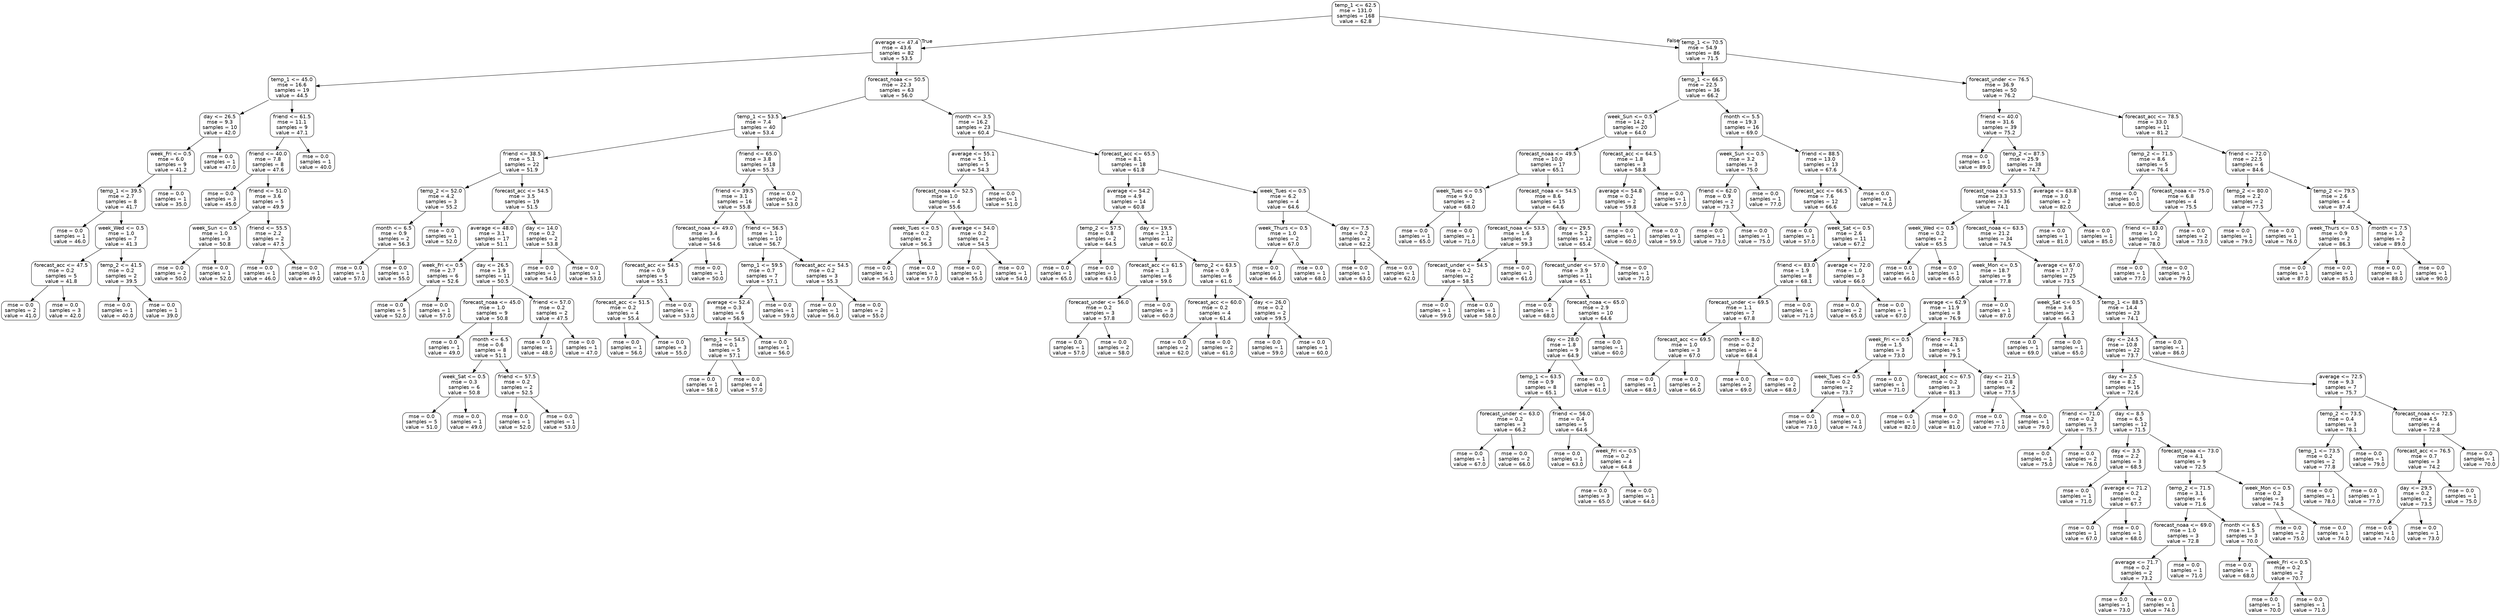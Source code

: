 digraph Tree {
node [shape=box, style="rounded", color="black", fontname=helvetica] ;
edge [fontname=helvetica] ;
0 [label="temp_1 <= 62.5\nmse = 131.0\nsamples = 168\nvalue = 62.8"] ;
1 [label="average <= 47.4\nmse = 43.6\nsamples = 82\nvalue = 53.5"] ;
0 -> 1 [labeldistance=2.5, labelangle=45, headlabel="True"] ;
2 [label="temp_1 <= 45.0\nmse = 16.6\nsamples = 19\nvalue = 44.5"] ;
1 -> 2 ;
3 [label="day <= 26.5\nmse = 9.3\nsamples = 10\nvalue = 42.0"] ;
2 -> 3 ;
4 [label="week_Fri <= 0.5\nmse = 6.0\nsamples = 9\nvalue = 41.2"] ;
3 -> 4 ;
5 [label="temp_1 <= 39.5\nmse = 2.7\nsamples = 8\nvalue = 41.7"] ;
4 -> 5 ;
6 [label="mse = 0.0\nsamples = 1\nvalue = 46.0"] ;
5 -> 6 ;
7 [label="week_Wed <= 0.5\nmse = 1.0\nsamples = 7\nvalue = 41.3"] ;
5 -> 7 ;
8 [label="forecast_acc <= 47.5\nmse = 0.2\nsamples = 5\nvalue = 41.8"] ;
7 -> 8 ;
9 [label="mse = 0.0\nsamples = 2\nvalue = 41.0"] ;
8 -> 9 ;
10 [label="mse = 0.0\nsamples = 3\nvalue = 42.0"] ;
8 -> 10 ;
11 [label="temp_2 <= 41.5\nmse = 0.2\nsamples = 2\nvalue = 39.5"] ;
7 -> 11 ;
12 [label="mse = 0.0\nsamples = 1\nvalue = 40.0"] ;
11 -> 12 ;
13 [label="mse = 0.0\nsamples = 1\nvalue = 39.0"] ;
11 -> 13 ;
14 [label="mse = 0.0\nsamples = 1\nvalue = 35.0"] ;
4 -> 14 ;
15 [label="mse = 0.0\nsamples = 1\nvalue = 47.0"] ;
3 -> 15 ;
16 [label="friend <= 61.5\nmse = 11.1\nsamples = 9\nvalue = 47.1"] ;
2 -> 16 ;
17 [label="friend <= 40.0\nmse = 7.8\nsamples = 8\nvalue = 47.6"] ;
16 -> 17 ;
18 [label="mse = 0.0\nsamples = 3\nvalue = 45.0"] ;
17 -> 18 ;
19 [label="friend <= 51.0\nmse = 3.6\nsamples = 5\nvalue = 49.9"] ;
17 -> 19 ;
20 [label="week_Sun <= 0.5\nmse = 1.0\nsamples = 3\nvalue = 50.8"] ;
19 -> 20 ;
21 [label="mse = 0.0\nsamples = 2\nvalue = 50.0"] ;
20 -> 21 ;
22 [label="mse = 0.0\nsamples = 1\nvalue = 52.0"] ;
20 -> 22 ;
23 [label="friend <= 55.5\nmse = 2.2\nsamples = 2\nvalue = 47.5"] ;
19 -> 23 ;
24 [label="mse = 0.0\nsamples = 1\nvalue = 46.0"] ;
23 -> 24 ;
25 [label="mse = 0.0\nsamples = 1\nvalue = 49.0"] ;
23 -> 25 ;
26 [label="mse = 0.0\nsamples = 1\nvalue = 40.0"] ;
16 -> 26 ;
27 [label="forecast_noaa <= 50.5\nmse = 22.3\nsamples = 63\nvalue = 56.0"] ;
1 -> 27 ;
28 [label="temp_1 <= 53.5\nmse = 7.4\nsamples = 40\nvalue = 53.4"] ;
27 -> 28 ;
29 [label="friend <= 38.5\nmse = 5.1\nsamples = 22\nvalue = 51.9"] ;
28 -> 29 ;
30 [label="temp_2 <= 52.0\nmse = 4.2\nsamples = 3\nvalue = 55.2"] ;
29 -> 30 ;
31 [label="month <= 6.5\nmse = 0.9\nsamples = 2\nvalue = 56.3"] ;
30 -> 31 ;
32 [label="mse = 0.0\nsamples = 1\nvalue = 57.0"] ;
31 -> 32 ;
33 [label="mse = 0.0\nsamples = 1\nvalue = 55.0"] ;
31 -> 33 ;
34 [label="mse = 0.0\nsamples = 1\nvalue = 52.0"] ;
30 -> 34 ;
35 [label="forecast_acc <= 54.5\nmse = 3.5\nsamples = 19\nvalue = 51.5"] ;
29 -> 35 ;
36 [label="average <= 48.0\nmse = 3.1\nsamples = 17\nvalue = 51.1"] ;
35 -> 36 ;
37 [label="week_Fri <= 0.5\nmse = 2.7\nsamples = 6\nvalue = 52.6"] ;
36 -> 37 ;
38 [label="mse = 0.0\nsamples = 5\nvalue = 52.0"] ;
37 -> 38 ;
39 [label="mse = 0.0\nsamples = 1\nvalue = 57.0"] ;
37 -> 39 ;
40 [label="day <= 26.5\nmse = 1.9\nsamples = 11\nvalue = 50.5"] ;
36 -> 40 ;
41 [label="forecast_noaa <= 45.0\nmse = 1.0\nsamples = 9\nvalue = 50.8"] ;
40 -> 41 ;
42 [label="mse = 0.0\nsamples = 1\nvalue = 49.0"] ;
41 -> 42 ;
43 [label="month <= 6.5\nmse = 0.6\nsamples = 8\nvalue = 51.1"] ;
41 -> 43 ;
44 [label="week_Sat <= 0.5\nmse = 0.3\nsamples = 6\nvalue = 50.8"] ;
43 -> 44 ;
45 [label="mse = 0.0\nsamples = 5\nvalue = 51.0"] ;
44 -> 45 ;
46 [label="mse = 0.0\nsamples = 1\nvalue = 49.0"] ;
44 -> 46 ;
47 [label="friend <= 57.5\nmse = 0.2\nsamples = 2\nvalue = 52.5"] ;
43 -> 47 ;
48 [label="mse = 0.0\nsamples = 1\nvalue = 52.0"] ;
47 -> 48 ;
49 [label="mse = 0.0\nsamples = 1\nvalue = 53.0"] ;
47 -> 49 ;
50 [label="friend <= 57.0\nmse = 0.2\nsamples = 2\nvalue = 47.5"] ;
40 -> 50 ;
51 [label="mse = 0.0\nsamples = 1\nvalue = 48.0"] ;
50 -> 51 ;
52 [label="mse = 0.0\nsamples = 1\nvalue = 47.0"] ;
50 -> 52 ;
53 [label="day <= 14.0\nmse = 0.2\nsamples = 2\nvalue = 53.8"] ;
35 -> 53 ;
54 [label="mse = 0.0\nsamples = 1\nvalue = 54.0"] ;
53 -> 54 ;
55 [label="mse = 0.0\nsamples = 1\nvalue = 53.0"] ;
53 -> 55 ;
56 [label="friend <= 65.0\nmse = 3.8\nsamples = 18\nvalue = 55.3"] ;
28 -> 56 ;
57 [label="friend <= 39.5\nmse = 3.1\nsamples = 16\nvalue = 55.8"] ;
56 -> 57 ;
58 [label="forecast_noaa <= 49.0\nmse = 3.4\nsamples = 6\nvalue = 54.6"] ;
57 -> 58 ;
59 [label="forecast_acc <= 54.5\nmse = 0.9\nsamples = 5\nvalue = 55.1"] ;
58 -> 59 ;
60 [label="forecast_acc <= 51.5\nmse = 0.2\nsamples = 4\nvalue = 55.4"] ;
59 -> 60 ;
61 [label="mse = 0.0\nsamples = 1\nvalue = 56.0"] ;
60 -> 61 ;
62 [label="mse = 0.0\nsamples = 3\nvalue = 55.0"] ;
60 -> 62 ;
63 [label="mse = 0.0\nsamples = 1\nvalue = 53.0"] ;
59 -> 63 ;
64 [label="mse = 0.0\nsamples = 1\nvalue = 50.0"] ;
58 -> 64 ;
65 [label="friend <= 56.5\nmse = 1.1\nsamples = 10\nvalue = 56.7"] ;
57 -> 65 ;
66 [label="temp_1 <= 59.5\nmse = 0.7\nsamples = 7\nvalue = 57.1"] ;
65 -> 66 ;
67 [label="average <= 52.4\nmse = 0.3\nsamples = 6\nvalue = 56.9"] ;
66 -> 67 ;
68 [label="temp_1 <= 54.5\nmse = 0.1\nsamples = 5\nvalue = 57.1"] ;
67 -> 68 ;
69 [label="mse = 0.0\nsamples = 1\nvalue = 58.0"] ;
68 -> 69 ;
70 [label="mse = 0.0\nsamples = 4\nvalue = 57.0"] ;
68 -> 70 ;
71 [label="mse = 0.0\nsamples = 1\nvalue = 56.0"] ;
67 -> 71 ;
72 [label="mse = 0.0\nsamples = 1\nvalue = 59.0"] ;
66 -> 72 ;
73 [label="forecast_acc <= 54.5\nmse = 0.2\nsamples = 3\nvalue = 55.3"] ;
65 -> 73 ;
74 [label="mse = 0.0\nsamples = 1\nvalue = 56.0"] ;
73 -> 74 ;
75 [label="mse = 0.0\nsamples = 2\nvalue = 55.0"] ;
73 -> 75 ;
76 [label="mse = 0.0\nsamples = 2\nvalue = 53.0"] ;
56 -> 76 ;
77 [label="month <= 3.5\nmse = 16.2\nsamples = 23\nvalue = 60.4"] ;
27 -> 77 ;
78 [label="average <= 55.1\nmse = 5.1\nsamples = 5\nvalue = 54.3"] ;
77 -> 78 ;
79 [label="forecast_noaa <= 52.5\nmse = 1.0\nsamples = 4\nvalue = 55.6"] ;
78 -> 79 ;
80 [label="week_Tues <= 0.5\nmse = 0.2\nsamples = 2\nvalue = 56.3"] ;
79 -> 80 ;
81 [label="mse = 0.0\nsamples = 1\nvalue = 56.0"] ;
80 -> 81 ;
82 [label="mse = 0.0\nsamples = 1\nvalue = 57.0"] ;
80 -> 82 ;
83 [label="average <= 54.0\nmse = 0.2\nsamples = 2\nvalue = 54.5"] ;
79 -> 83 ;
84 [label="mse = 0.0\nsamples = 1\nvalue = 55.0"] ;
83 -> 84 ;
85 [label="mse = 0.0\nsamples = 1\nvalue = 54.0"] ;
83 -> 85 ;
86 [label="mse = 0.0\nsamples = 1\nvalue = 51.0"] ;
78 -> 86 ;
87 [label="forecast_acc <= 65.5\nmse = 8.1\nsamples = 18\nvalue = 61.8"] ;
77 -> 87 ;
88 [label="average <= 54.2\nmse = 4.9\nsamples = 14\nvalue = 60.8"] ;
87 -> 88 ;
89 [label="temp_2 <= 57.5\nmse = 0.8\nsamples = 2\nvalue = 64.5"] ;
88 -> 89 ;
90 [label="mse = 0.0\nsamples = 1\nvalue = 65.0"] ;
89 -> 90 ;
91 [label="mse = 0.0\nsamples = 1\nvalue = 63.0"] ;
89 -> 91 ;
92 [label="day <= 19.5\nmse = 2.1\nsamples = 12\nvalue = 60.0"] ;
88 -> 92 ;
93 [label="forecast_acc <= 61.5\nmse = 1.3\nsamples = 6\nvalue = 59.0"] ;
92 -> 93 ;
94 [label="forecast_under <= 56.0\nmse = 0.2\nsamples = 3\nvalue = 57.8"] ;
93 -> 94 ;
95 [label="mse = 0.0\nsamples = 1\nvalue = 57.0"] ;
94 -> 95 ;
96 [label="mse = 0.0\nsamples = 2\nvalue = 58.0"] ;
94 -> 96 ;
97 [label="mse = 0.0\nsamples = 3\nvalue = 60.0"] ;
93 -> 97 ;
98 [label="temp_2 <= 63.5\nmse = 0.9\nsamples = 6\nvalue = 61.0"] ;
92 -> 98 ;
99 [label="forecast_acc <= 60.0\nmse = 0.2\nsamples = 4\nvalue = 61.4"] ;
98 -> 99 ;
100 [label="mse = 0.0\nsamples = 2\nvalue = 62.0"] ;
99 -> 100 ;
101 [label="mse = 0.0\nsamples = 2\nvalue = 61.0"] ;
99 -> 101 ;
102 [label="day <= 26.0\nmse = 0.2\nsamples = 2\nvalue = 59.5"] ;
98 -> 102 ;
103 [label="mse = 0.0\nsamples = 1\nvalue = 59.0"] ;
102 -> 103 ;
104 [label="mse = 0.0\nsamples = 1\nvalue = 60.0"] ;
102 -> 104 ;
105 [label="week_Tues <= 0.5\nmse = 6.2\nsamples = 4\nvalue = 64.6"] ;
87 -> 105 ;
106 [label="week_Thurs <= 0.5\nmse = 1.0\nsamples = 2\nvalue = 67.0"] ;
105 -> 106 ;
107 [label="mse = 0.0\nsamples = 1\nvalue = 66.0"] ;
106 -> 107 ;
108 [label="mse = 0.0\nsamples = 1\nvalue = 68.0"] ;
106 -> 108 ;
109 [label="day <= 7.5\nmse = 0.2\nsamples = 2\nvalue = 62.2"] ;
105 -> 109 ;
110 [label="mse = 0.0\nsamples = 1\nvalue = 63.0"] ;
109 -> 110 ;
111 [label="mse = 0.0\nsamples = 1\nvalue = 62.0"] ;
109 -> 111 ;
112 [label="temp_1 <= 70.5\nmse = 54.9\nsamples = 86\nvalue = 71.5"] ;
0 -> 112 [labeldistance=2.5, labelangle=-45, headlabel="False"] ;
113 [label="temp_1 <= 66.5\nmse = 22.5\nsamples = 36\nvalue = 66.2"] ;
112 -> 113 ;
114 [label="week_Sun <= 0.5\nmse = 14.2\nsamples = 20\nvalue = 64.0"] ;
113 -> 114 ;
115 [label="forecast_noaa <= 49.5\nmse = 10.0\nsamples = 17\nvalue = 65.1"] ;
114 -> 115 ;
116 [label="week_Tues <= 0.5\nmse = 9.0\nsamples = 2\nvalue = 68.0"] ;
115 -> 116 ;
117 [label="mse = 0.0\nsamples = 1\nvalue = 65.0"] ;
116 -> 117 ;
118 [label="mse = 0.0\nsamples = 1\nvalue = 71.0"] ;
116 -> 118 ;
119 [label="forecast_noaa <= 54.5\nmse = 8.6\nsamples = 15\nvalue = 64.6"] ;
115 -> 119 ;
120 [label="forecast_noaa <= 53.5\nmse = 1.6\nsamples = 3\nvalue = 59.3"] ;
119 -> 120 ;
121 [label="forecast_under <= 54.5\nmse = 0.2\nsamples = 2\nvalue = 58.5"] ;
120 -> 121 ;
122 [label="mse = 0.0\nsamples = 1\nvalue = 59.0"] ;
121 -> 122 ;
123 [label="mse = 0.0\nsamples = 1\nvalue = 58.0"] ;
121 -> 123 ;
124 [label="mse = 0.0\nsamples = 1\nvalue = 61.0"] ;
120 -> 124 ;
125 [label="day <= 29.5\nmse = 5.2\nsamples = 12\nvalue = 65.4"] ;
119 -> 125 ;
126 [label="forecast_under <= 57.0\nmse = 3.9\nsamples = 11\nvalue = 65.1"] ;
125 -> 126 ;
127 [label="mse = 0.0\nsamples = 1\nvalue = 68.0"] ;
126 -> 127 ;
128 [label="forecast_noaa <= 65.0\nmse = 2.9\nsamples = 10\nvalue = 64.6"] ;
126 -> 128 ;
129 [label="day <= 28.0\nmse = 1.8\nsamples = 9\nvalue = 64.9"] ;
128 -> 129 ;
130 [label="temp_1 <= 63.5\nmse = 0.9\nsamples = 8\nvalue = 65.1"] ;
129 -> 130 ;
131 [label="forecast_under <= 63.0\nmse = 0.2\nsamples = 3\nvalue = 66.2"] ;
130 -> 131 ;
132 [label="mse = 0.0\nsamples = 1\nvalue = 67.0"] ;
131 -> 132 ;
133 [label="mse = 0.0\nsamples = 2\nvalue = 66.0"] ;
131 -> 133 ;
134 [label="friend <= 56.0\nmse = 0.4\nsamples = 5\nvalue = 64.6"] ;
130 -> 134 ;
135 [label="mse = 0.0\nsamples = 1\nvalue = 63.0"] ;
134 -> 135 ;
136 [label="week_Fri <= 0.5\nmse = 0.2\nsamples = 4\nvalue = 64.8"] ;
134 -> 136 ;
137 [label="mse = 0.0\nsamples = 3\nvalue = 65.0"] ;
136 -> 137 ;
138 [label="mse = 0.0\nsamples = 1\nvalue = 64.0"] ;
136 -> 138 ;
139 [label="mse = 0.0\nsamples = 1\nvalue = 61.0"] ;
129 -> 139 ;
140 [label="mse = 0.0\nsamples = 1\nvalue = 60.0"] ;
128 -> 140 ;
141 [label="mse = 0.0\nsamples = 1\nvalue = 71.0"] ;
125 -> 141 ;
142 [label="forecast_acc <= 64.5\nmse = 1.8\nsamples = 3\nvalue = 58.8"] ;
114 -> 142 ;
143 [label="average <= 54.8\nmse = 0.2\nsamples = 2\nvalue = 59.8"] ;
142 -> 143 ;
144 [label="mse = 0.0\nsamples = 1\nvalue = 60.0"] ;
143 -> 144 ;
145 [label="mse = 0.0\nsamples = 1\nvalue = 59.0"] ;
143 -> 145 ;
146 [label="mse = 0.0\nsamples = 1\nvalue = 57.0"] ;
142 -> 146 ;
147 [label="month <= 5.5\nmse = 19.3\nsamples = 16\nvalue = 69.0"] ;
113 -> 147 ;
148 [label="week_Sun <= 0.5\nmse = 3.2\nsamples = 3\nvalue = 75.0"] ;
147 -> 148 ;
149 [label="friend <= 62.0\nmse = 0.9\nsamples = 2\nvalue = 73.7"] ;
148 -> 149 ;
150 [label="mse = 0.0\nsamples = 1\nvalue = 73.0"] ;
149 -> 150 ;
151 [label="mse = 0.0\nsamples = 1\nvalue = 75.0"] ;
149 -> 151 ;
152 [label="mse = 0.0\nsamples = 1\nvalue = 77.0"] ;
148 -> 152 ;
153 [label="friend <= 88.5\nmse = 13.0\nsamples = 13\nvalue = 67.6"] ;
147 -> 153 ;
154 [label="forecast_acc <= 66.5\nmse = 7.6\nsamples = 12\nvalue = 66.6"] ;
153 -> 154 ;
155 [label="mse = 0.0\nsamples = 1\nvalue = 57.0"] ;
154 -> 155 ;
156 [label="week_Sat <= 0.5\nmse = 2.6\nsamples = 11\nvalue = 67.2"] ;
154 -> 156 ;
157 [label="friend <= 83.0\nmse = 1.9\nsamples = 8\nvalue = 68.1"] ;
156 -> 157 ;
158 [label="forecast_under <= 69.5\nmse = 1.1\nsamples = 7\nvalue = 67.8"] ;
157 -> 158 ;
159 [label="forecast_acc <= 69.5\nmse = 1.0\nsamples = 3\nvalue = 67.0"] ;
158 -> 159 ;
160 [label="mse = 0.0\nsamples = 1\nvalue = 68.0"] ;
159 -> 160 ;
161 [label="mse = 0.0\nsamples = 2\nvalue = 66.0"] ;
159 -> 161 ;
162 [label="month <= 8.0\nmse = 0.2\nsamples = 4\nvalue = 68.4"] ;
158 -> 162 ;
163 [label="mse = 0.0\nsamples = 2\nvalue = 69.0"] ;
162 -> 163 ;
164 [label="mse = 0.0\nsamples = 2\nvalue = 68.0"] ;
162 -> 164 ;
165 [label="mse = 0.0\nsamples = 1\nvalue = 71.0"] ;
157 -> 165 ;
166 [label="average <= 72.0\nmse = 1.0\nsamples = 3\nvalue = 66.0"] ;
156 -> 166 ;
167 [label="mse = 0.0\nsamples = 2\nvalue = 65.0"] ;
166 -> 167 ;
168 [label="mse = 0.0\nsamples = 1\nvalue = 67.0"] ;
166 -> 168 ;
169 [label="mse = 0.0\nsamples = 1\nvalue = 74.0"] ;
153 -> 169 ;
170 [label="forecast_under <= 76.5\nmse = 36.9\nsamples = 50\nvalue = 76.2"] ;
112 -> 170 ;
171 [label="friend <= 40.0\nmse = 31.6\nsamples = 39\nvalue = 75.2"] ;
170 -> 171 ;
172 [label="mse = 0.0\nsamples = 1\nvalue = 89.0"] ;
171 -> 172 ;
173 [label="temp_2 <= 87.5\nmse = 25.9\nsamples = 38\nvalue = 74.7"] ;
171 -> 173 ;
174 [label="forecast_noaa <= 53.5\nmse = 23.3\nsamples = 36\nvalue = 74.1"] ;
173 -> 174 ;
175 [label="week_Wed <= 0.5\nmse = 0.2\nsamples = 2\nvalue = 65.5"] ;
174 -> 175 ;
176 [label="mse = 0.0\nsamples = 1\nvalue = 66.0"] ;
175 -> 176 ;
177 [label="mse = 0.0\nsamples = 1\nvalue = 65.0"] ;
175 -> 177 ;
178 [label="forecast_noaa <= 63.5\nmse = 21.2\nsamples = 34\nvalue = 74.5"] ;
174 -> 178 ;
179 [label="week_Mon <= 0.5\nmse = 18.7\nsamples = 9\nvalue = 77.8"] ;
178 -> 179 ;
180 [label="average <= 62.9\nmse = 11.9\nsamples = 8\nvalue = 76.9"] ;
179 -> 180 ;
181 [label="week_Fri <= 0.5\nmse = 1.5\nsamples = 3\nvalue = 73.0"] ;
180 -> 181 ;
182 [label="week_Tues <= 0.5\nmse = 0.2\nsamples = 2\nvalue = 73.7"] ;
181 -> 182 ;
183 [label="mse = 0.0\nsamples = 1\nvalue = 73.0"] ;
182 -> 183 ;
184 [label="mse = 0.0\nsamples = 1\nvalue = 74.0"] ;
182 -> 184 ;
185 [label="mse = 0.0\nsamples = 1\nvalue = 71.0"] ;
181 -> 185 ;
186 [label="friend <= 78.5\nmse = 4.1\nsamples = 5\nvalue = 79.1"] ;
180 -> 186 ;
187 [label="forecast_acc <= 67.5\nmse = 0.2\nsamples = 3\nvalue = 81.3"] ;
186 -> 187 ;
188 [label="mse = 0.0\nsamples = 1\nvalue = 82.0"] ;
187 -> 188 ;
189 [label="mse = 0.0\nsamples = 2\nvalue = 81.0"] ;
187 -> 189 ;
190 [label="day <= 21.5\nmse = 0.8\nsamples = 2\nvalue = 77.5"] ;
186 -> 190 ;
191 [label="mse = 0.0\nsamples = 1\nvalue = 77.0"] ;
190 -> 191 ;
192 [label="mse = 0.0\nsamples = 1\nvalue = 79.0"] ;
190 -> 192 ;
193 [label="mse = 0.0\nsamples = 1\nvalue = 87.0"] ;
179 -> 193 ;
194 [label="average <= 67.0\nmse = 17.7\nsamples = 25\nvalue = 73.5"] ;
178 -> 194 ;
195 [label="week_Sat <= 0.5\nmse = 3.6\nsamples = 2\nvalue = 66.3"] ;
194 -> 195 ;
196 [label="mse = 0.0\nsamples = 1\nvalue = 69.0"] ;
195 -> 196 ;
197 [label="mse = 0.0\nsamples = 1\nvalue = 65.0"] ;
195 -> 197 ;
198 [label="temp_1 <= 88.5\nmse = 14.4\nsamples = 23\nvalue = 74.1"] ;
194 -> 198 ;
199 [label="day <= 24.5\nmse = 10.8\nsamples = 22\nvalue = 73.7"] ;
198 -> 199 ;
200 [label="day <= 2.5\nmse = 8.2\nsamples = 15\nvalue = 72.6"] ;
199 -> 200 ;
201 [label="friend <= 71.0\nmse = 0.2\nsamples = 3\nvalue = 75.7"] ;
200 -> 201 ;
202 [label="mse = 0.0\nsamples = 1\nvalue = 75.0"] ;
201 -> 202 ;
203 [label="mse = 0.0\nsamples = 2\nvalue = 76.0"] ;
201 -> 203 ;
204 [label="day <= 8.5\nmse = 6.5\nsamples = 12\nvalue = 71.5"] ;
200 -> 204 ;
205 [label="day <= 3.5\nmse = 2.2\nsamples = 3\nvalue = 68.5"] ;
204 -> 205 ;
206 [label="mse = 0.0\nsamples = 1\nvalue = 71.0"] ;
205 -> 206 ;
207 [label="average <= 71.2\nmse = 0.2\nsamples = 2\nvalue = 67.7"] ;
205 -> 207 ;
208 [label="mse = 0.0\nsamples = 1\nvalue = 67.0"] ;
207 -> 208 ;
209 [label="mse = 0.0\nsamples = 1\nvalue = 68.0"] ;
207 -> 209 ;
210 [label="forecast_noaa <= 73.0\nmse = 4.1\nsamples = 9\nvalue = 72.5"] ;
204 -> 210 ;
211 [label="temp_2 <= 71.5\nmse = 3.1\nsamples = 6\nvalue = 71.6"] ;
210 -> 211 ;
212 [label="forecast_noaa <= 69.0\nmse = 1.0\nsamples = 3\nvalue = 72.8"] ;
211 -> 212 ;
213 [label="average <= 71.7\nmse = 0.2\nsamples = 2\nvalue = 73.2"] ;
212 -> 213 ;
214 [label="mse = 0.0\nsamples = 1\nvalue = 73.0"] ;
213 -> 214 ;
215 [label="mse = 0.0\nsamples = 1\nvalue = 74.0"] ;
213 -> 215 ;
216 [label="mse = 0.0\nsamples = 1\nvalue = 71.0"] ;
212 -> 216 ;
217 [label="month <= 6.5\nmse = 1.5\nsamples = 3\nvalue = 70.0"] ;
211 -> 217 ;
218 [label="mse = 0.0\nsamples = 1\nvalue = 68.0"] ;
217 -> 218 ;
219 [label="week_Fri <= 0.5\nmse = 0.2\nsamples = 2\nvalue = 70.7"] ;
217 -> 219 ;
220 [label="mse = 0.0\nsamples = 1\nvalue = 70.0"] ;
219 -> 220 ;
221 [label="mse = 0.0\nsamples = 1\nvalue = 71.0"] ;
219 -> 221 ;
222 [label="week_Mon <= 0.5\nmse = 0.2\nsamples = 3\nvalue = 74.5"] ;
210 -> 222 ;
223 [label="mse = 0.0\nsamples = 2\nvalue = 75.0"] ;
222 -> 223 ;
224 [label="mse = 0.0\nsamples = 1\nvalue = 74.0"] ;
222 -> 224 ;
225 [label="average <= 72.5\nmse = 9.3\nsamples = 7\nvalue = 75.7"] ;
199 -> 225 ;
226 [label="temp_2 <= 73.5\nmse = 0.4\nsamples = 3\nvalue = 78.1"] ;
225 -> 226 ;
227 [label="temp_1 <= 73.5\nmse = 0.2\nsamples = 2\nvalue = 77.8"] ;
226 -> 227 ;
228 [label="mse = 0.0\nsamples = 1\nvalue = 78.0"] ;
227 -> 228 ;
229 [label="mse = 0.0\nsamples = 1\nvalue = 77.0"] ;
227 -> 229 ;
230 [label="mse = 0.0\nsamples = 1\nvalue = 79.0"] ;
226 -> 230 ;
231 [label="forecast_noaa <= 72.5\nmse = 4.5\nsamples = 4\nvalue = 72.8"] ;
225 -> 231 ;
232 [label="forecast_acc <= 76.5\nmse = 0.7\nsamples = 3\nvalue = 74.2"] ;
231 -> 232 ;
233 [label="day <= 29.5\nmse = 0.2\nsamples = 2\nvalue = 73.5"] ;
232 -> 233 ;
234 [label="mse = 0.0\nsamples = 1\nvalue = 74.0"] ;
233 -> 234 ;
235 [label="mse = 0.0\nsamples = 1\nvalue = 73.0"] ;
233 -> 235 ;
236 [label="mse = 0.0\nsamples = 1\nvalue = 75.0"] ;
232 -> 236 ;
237 [label="mse = 0.0\nsamples = 1\nvalue = 70.0"] ;
231 -> 237 ;
238 [label="mse = 0.0\nsamples = 1\nvalue = 86.0"] ;
198 -> 238 ;
239 [label="average <= 63.8\nmse = 3.0\nsamples = 2\nvalue = 82.0"] ;
173 -> 239 ;
240 [label="mse = 0.0\nsamples = 1\nvalue = 81.0"] ;
239 -> 240 ;
241 [label="mse = 0.0\nsamples = 1\nvalue = 85.0"] ;
239 -> 241 ;
242 [label="forecast_acc <= 78.5\nmse = 33.0\nsamples = 11\nvalue = 81.2"] ;
170 -> 242 ;
243 [label="temp_2 <= 71.5\nmse = 8.6\nsamples = 5\nvalue = 76.4"] ;
242 -> 243 ;
244 [label="mse = 0.0\nsamples = 1\nvalue = 80.0"] ;
243 -> 244 ;
245 [label="forecast_noaa <= 75.0\nmse = 6.8\nsamples = 4\nvalue = 75.5"] ;
243 -> 245 ;
246 [label="friend <= 83.0\nmse = 1.0\nsamples = 2\nvalue = 78.0"] ;
245 -> 246 ;
247 [label="mse = 0.0\nsamples = 1\nvalue = 77.0"] ;
246 -> 247 ;
248 [label="mse = 0.0\nsamples = 1\nvalue = 79.0"] ;
246 -> 248 ;
249 [label="mse = 0.0\nsamples = 2\nvalue = 73.0"] ;
245 -> 249 ;
250 [label="friend <= 72.0\nmse = 22.5\nsamples = 6\nvalue = 84.6"] ;
242 -> 250 ;
251 [label="temp_2 <= 80.0\nmse = 2.2\nsamples = 2\nvalue = 77.5"] ;
250 -> 251 ;
252 [label="mse = 0.0\nsamples = 1\nvalue = 79.0"] ;
251 -> 252 ;
253 [label="mse = 0.0\nsamples = 1\nvalue = 76.0"] ;
251 -> 253 ;
254 [label="temp_2 <= 79.5\nmse = 2.6\nsamples = 4\nvalue = 87.4"] ;
250 -> 254 ;
255 [label="week_Thurs <= 0.5\nmse = 0.9\nsamples = 2\nvalue = 86.3"] ;
254 -> 255 ;
256 [label="mse = 0.0\nsamples = 1\nvalue = 87.0"] ;
255 -> 256 ;
257 [label="mse = 0.0\nsamples = 1\nvalue = 85.0"] ;
255 -> 257 ;
258 [label="month <= 7.5\nmse = 1.0\nsamples = 2\nvalue = 89.0"] ;
254 -> 258 ;
259 [label="mse = 0.0\nsamples = 1\nvalue = 88.0"] ;
258 -> 259 ;
260 [label="mse = 0.0\nsamples = 1\nvalue = 90.0"] ;
258 -> 260 ;
}